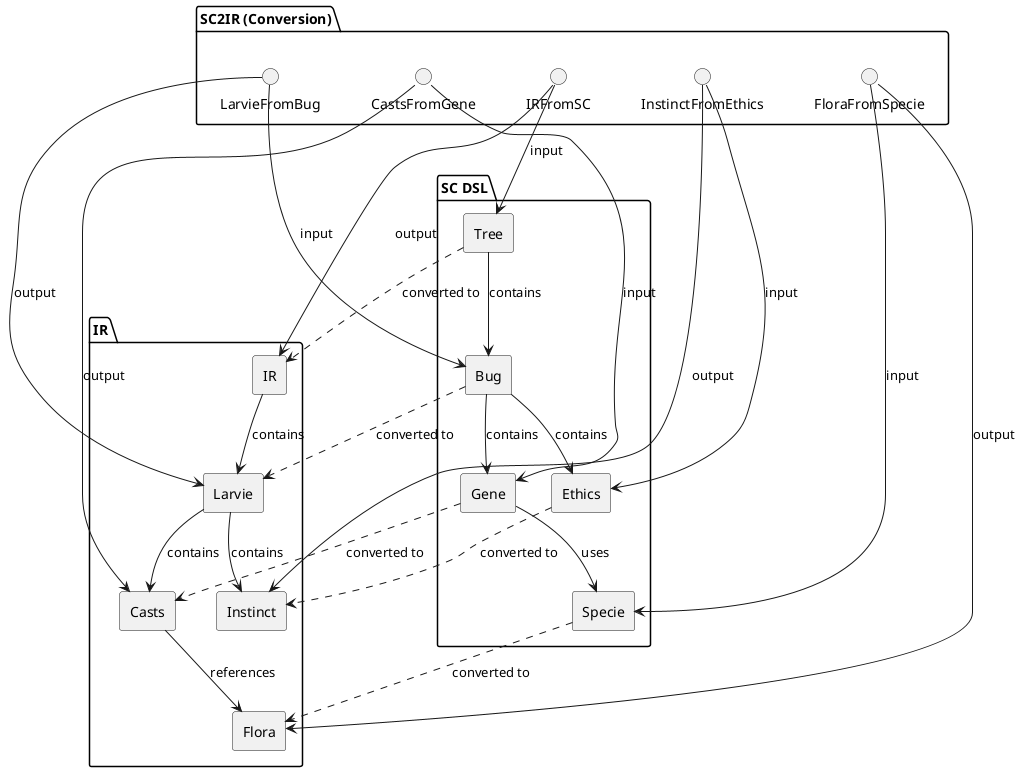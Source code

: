 @startuml "SC2IR - High Level Architecture"
skinparam backgroundColor white
skinparam componentStyle rectangle

package "SC DSL" {
  [Tree] as SCTree
  [Bug] as SCBug
  [Gene] as SCGene
  [Ethics] as SCEthics
  [Specie] as SCSpecie

  SCTree --> SCBug : contains
  SCBug --> SCGene : contains
  SCBug --> SCEthics : contains
  SCGene --> SCSpecie : uses
}

package "IR" {
  [IR] as IRMain
  [Larvie] as IRLarvie
  [Casts] as IRCasts
  [Flora] as IRFlora
  [Instinct] as IRInstinct

  IRMain --> IRLarvie : contains
  IRLarvie --> IRCasts : contains
  IRLarvie --> IRInstinct : contains
  IRCasts --> IRFlora : references
}

package "SC2IR (Conversion)" {
  interface "IRFromSC" as IRFromSCTrait
  interface "LarvieFromBug" as LarvieFromBugTrait
  interface "CastsFromGene" as CastsFromGeneTrait
  interface "FloraFromSpecie" as FloraFromSpecieTrait
  interface "InstinctFromEthics" as InstinctFromEthicsTrait

  IRFromSCTrait --> SCTree : input
  IRFromSCTrait --> IRMain : output

  LarvieFromBugTrait --> SCBug : input
  LarvieFromBugTrait --> IRLarvie : output

  CastsFromGeneTrait --> SCGene : input
  CastsFromGeneTrait --> IRCasts : output

  FloraFromSpecieTrait --> SCSpecie : input
  FloraFromSpecieTrait --> IRFlora : output

  InstinctFromEthicsTrait --> SCEthics : input
  InstinctFromEthicsTrait --> IRInstinct : output
}

SCTree -[dashed]-> IRMain : converted to
SCBug -[dashed]-> IRLarvie : converted to
SCGene -[dashed]-> IRCasts : converted to
SCSpecie -[dashed]-> IRFlora : converted to
SCEthics -[dashed]-> IRInstinct : converted to

@enduml
